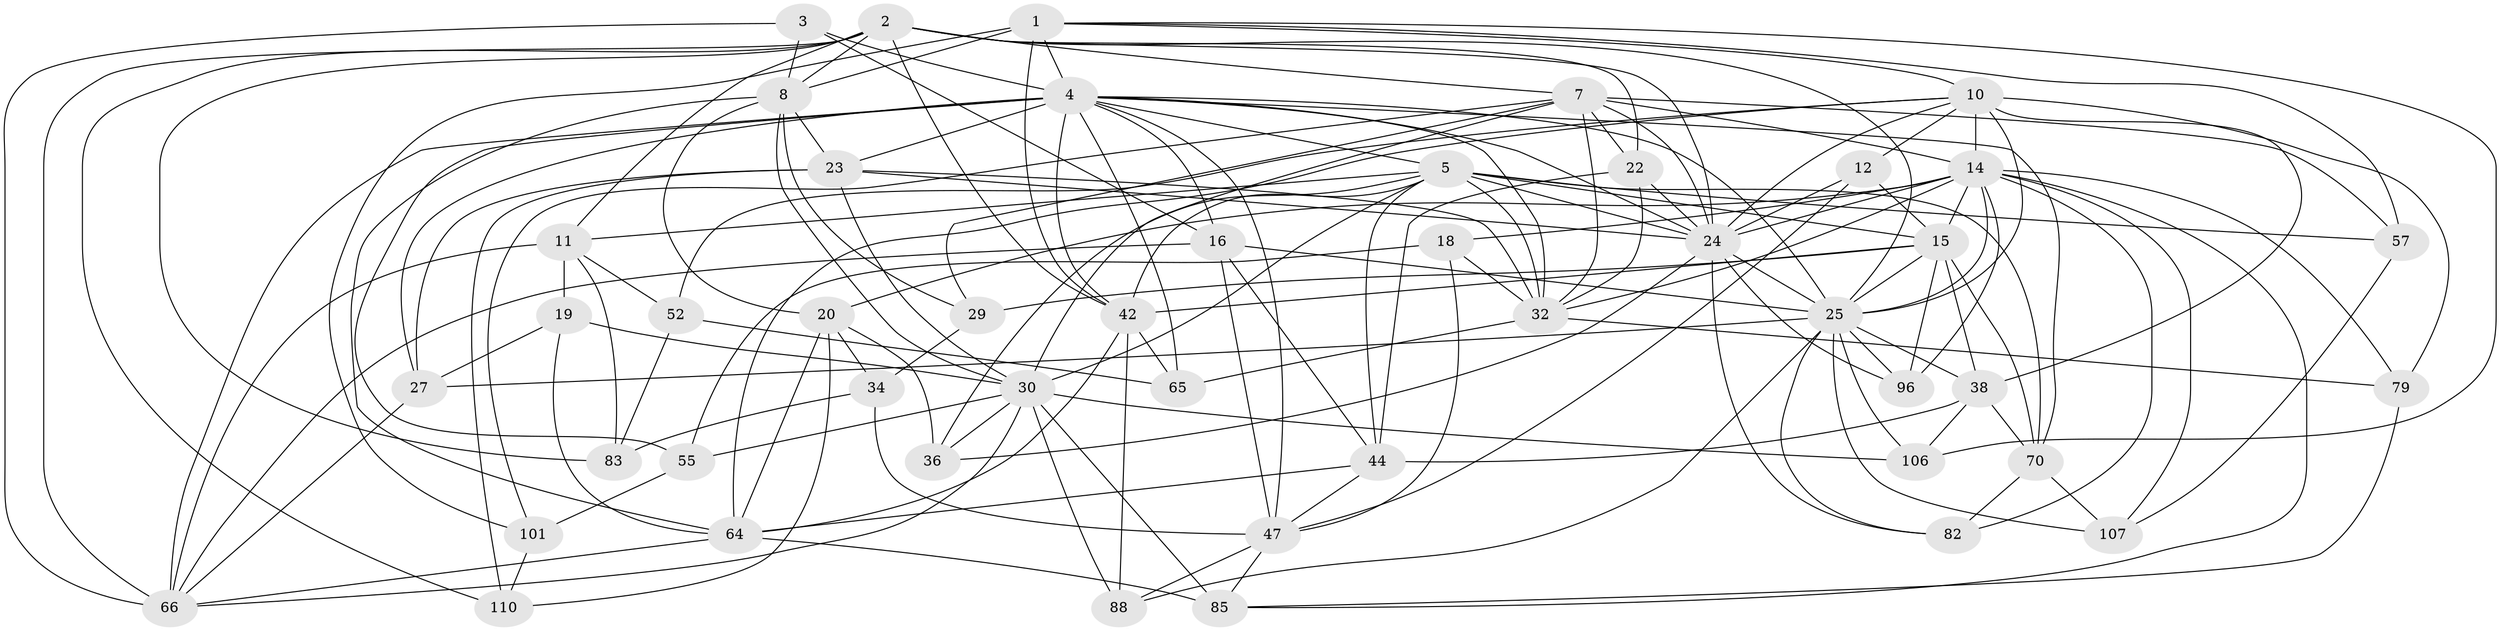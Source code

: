 // original degree distribution, {4: 1.0}
// Generated by graph-tools (version 1.1) at 2025/20/03/04/25 18:20:40]
// undirected, 47 vertices, 154 edges
graph export_dot {
graph [start="1"]
  node [color=gray90,style=filled];
  1 [super="+61+28"];
  2 [super="+33+13"];
  3;
  4 [super="+46+50+49+53"];
  5 [super="+39+6+31"];
  7 [super="+9+26"];
  8 [super="+73+94"];
  10 [super="+37+115"];
  11 [super="+17+67"];
  12;
  14 [super="+78+72"];
  15 [super="+21+81+40"];
  16 [super="+89"];
  18;
  19;
  20 [super="+86"];
  22 [super="+69"];
  23 [super="+48"];
  24 [super="+43"];
  25 [super="+54+35"];
  27 [super="+77"];
  29;
  30 [super="+93+41"];
  32 [super="+90+87"];
  34;
  36;
  38 [super="+109"];
  42 [super="+108+45"];
  44 [super="+60"];
  47 [super="+99"];
  52 [super="+59"];
  55;
  57;
  64 [super="+74"];
  65;
  66 [super="+68+76"];
  70 [super="+71"];
  79;
  82;
  83;
  85 [super="+103"];
  88;
  96;
  101;
  106;
  107;
  110;
  1 -- 57;
  1 -- 10;
  1 -- 4;
  1 -- 101;
  1 -- 8;
  1 -- 106;
  1 -- 42 [weight=2];
  2 -- 83;
  2 -- 7;
  2 -- 8;
  2 -- 66;
  2 -- 22;
  2 -- 24;
  2 -- 25;
  2 -- 11;
  2 -- 110;
  2 -- 42;
  3 -- 16;
  3 -- 8;
  3 -- 66;
  3 -- 4;
  4 -- 65;
  4 -- 16;
  4 -- 32;
  4 -- 27;
  4 -- 25;
  4 -- 42 [weight=2];
  4 -- 66;
  4 -- 47;
  4 -- 5;
  4 -- 70;
  4 -- 55;
  4 -- 24;
  4 -- 23;
  5 -- 11;
  5 -- 42;
  5 -- 44;
  5 -- 32 [weight=2];
  5 -- 36;
  5 -- 30;
  5 -- 24;
  5 -- 57;
  5 -- 15;
  5 -- 70;
  7 -- 57;
  7 -- 24;
  7 -- 29;
  7 -- 101;
  7 -- 22 [weight=2];
  7 -- 32;
  7 -- 30;
  7 -- 14;
  8 -- 64;
  8 -- 23;
  8 -- 29;
  8 -- 30;
  8 -- 20;
  10 -- 79;
  10 -- 52;
  10 -- 12;
  10 -- 14;
  10 -- 24 [weight=2];
  10 -- 64;
  10 -- 38;
  10 -- 25;
  11 -- 83;
  11 -- 52 [weight=3];
  11 -- 19;
  11 -- 66;
  12 -- 24;
  12 -- 15;
  12 -- 47;
  14 -- 82;
  14 -- 107;
  14 -- 32;
  14 -- 96;
  14 -- 79;
  14 -- 18;
  14 -- 24;
  14 -- 85;
  14 -- 20;
  14 -- 15 [weight=2];
  14 -- 25;
  15 -- 38;
  15 -- 96;
  15 -- 70 [weight=3];
  15 -- 42;
  15 -- 29;
  15 -- 25;
  16 -- 44;
  16 -- 25;
  16 -- 66;
  16 -- 47;
  18 -- 55;
  18 -- 32;
  18 -- 47;
  19 -- 30;
  19 -- 64;
  19 -- 27;
  20 -- 36;
  20 -- 64;
  20 -- 34;
  20 -- 110;
  22 -- 32;
  22 -- 44;
  22 -- 24;
  23 -- 30;
  23 -- 24;
  23 -- 32;
  23 -- 27 [weight=2];
  23 -- 110;
  24 -- 96;
  24 -- 36;
  24 -- 82;
  24 -- 25;
  25 -- 106;
  25 -- 38;
  25 -- 96;
  25 -- 107;
  25 -- 82;
  25 -- 88;
  25 -- 27;
  27 -- 66;
  29 -- 34;
  30 -- 88;
  30 -- 36;
  30 -- 85 [weight=2];
  30 -- 55;
  30 -- 106;
  30 -- 66;
  32 -- 79;
  32 -- 65;
  34 -- 83;
  34 -- 47;
  38 -- 106;
  38 -- 44;
  38 -- 70;
  42 -- 88;
  42 -- 65;
  42 -- 64;
  44 -- 47;
  44 -- 64;
  47 -- 88;
  47 -- 85;
  52 -- 65;
  52 -- 83;
  55 -- 101;
  57 -- 107;
  64 -- 66;
  64 -- 85;
  70 -- 82;
  70 -- 107;
  79 -- 85;
  101 -- 110;
}
